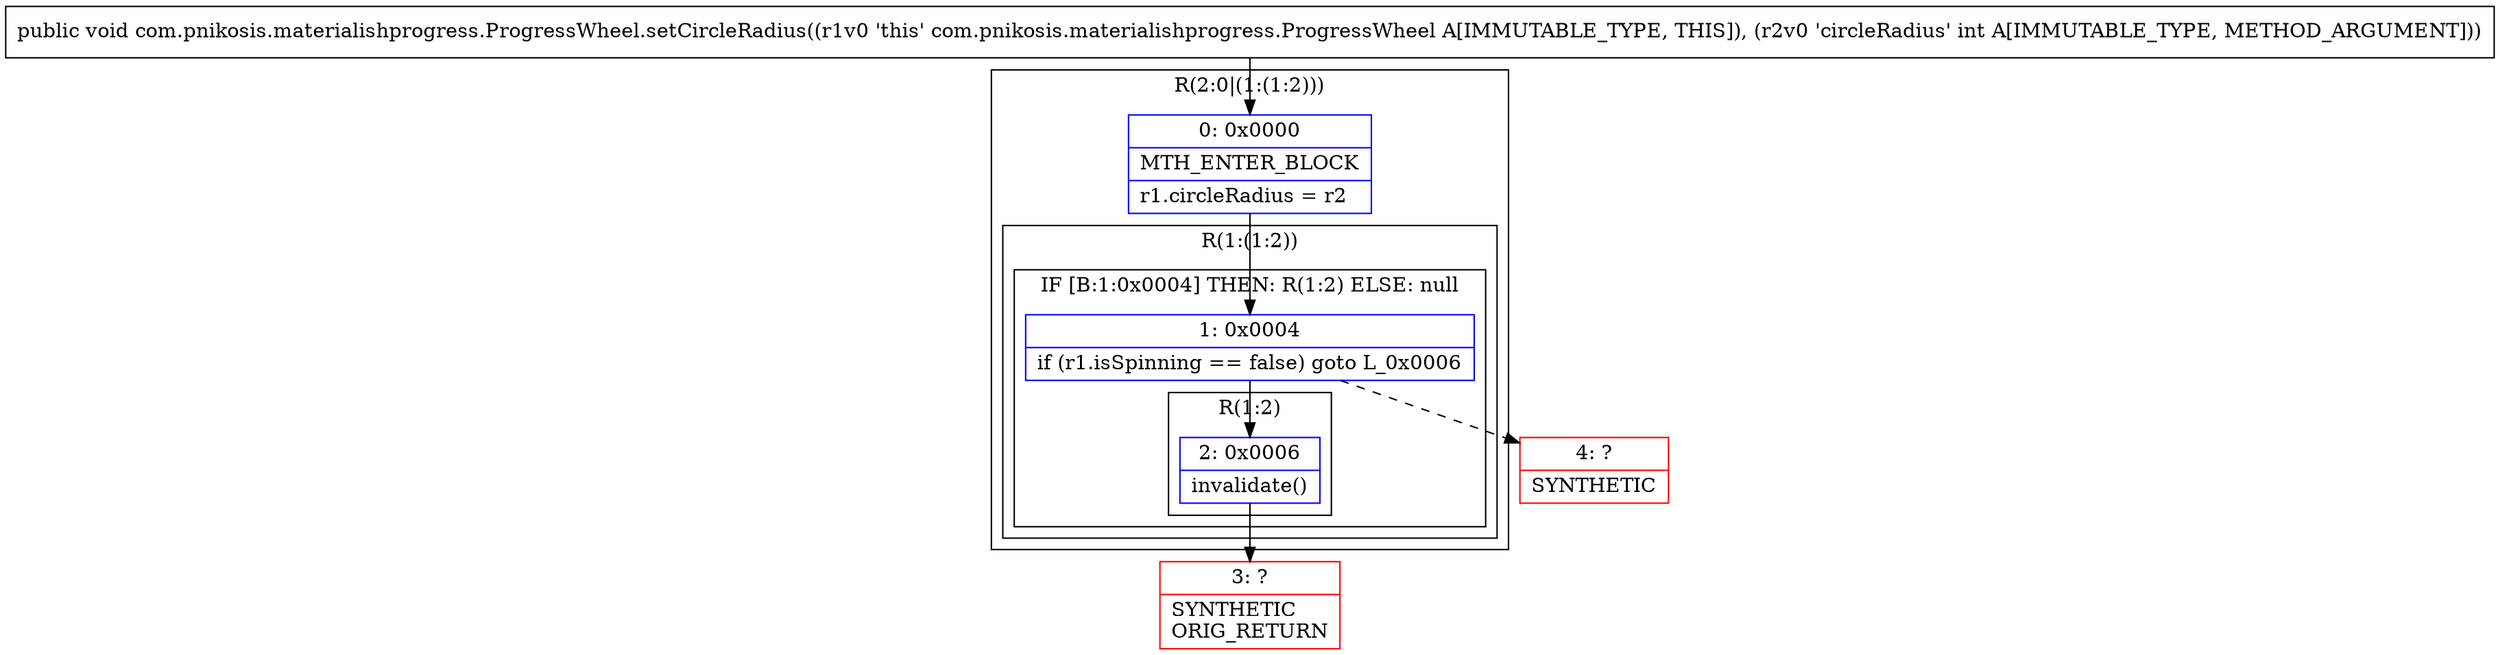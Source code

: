 digraph "CFG forcom.pnikosis.materialishprogress.ProgressWheel.setCircleRadius(I)V" {
subgraph cluster_Region_1286886635 {
label = "R(2:0|(1:(1:2)))";
node [shape=record,color=blue];
Node_0 [shape=record,label="{0\:\ 0x0000|MTH_ENTER_BLOCK\l|r1.circleRadius = r2\l}"];
subgraph cluster_Region_579532530 {
label = "R(1:(1:2))";
node [shape=record,color=blue];
subgraph cluster_IfRegion_977792822 {
label = "IF [B:1:0x0004] THEN: R(1:2) ELSE: null";
node [shape=record,color=blue];
Node_1 [shape=record,label="{1\:\ 0x0004|if (r1.isSpinning == false) goto L_0x0006\l}"];
subgraph cluster_Region_647639089 {
label = "R(1:2)";
node [shape=record,color=blue];
Node_2 [shape=record,label="{2\:\ 0x0006|invalidate()\l}"];
}
}
}
}
Node_3 [shape=record,color=red,label="{3\:\ ?|SYNTHETIC\lORIG_RETURN\l}"];
Node_4 [shape=record,color=red,label="{4\:\ ?|SYNTHETIC\l}"];
MethodNode[shape=record,label="{public void com.pnikosis.materialishprogress.ProgressWheel.setCircleRadius((r1v0 'this' com.pnikosis.materialishprogress.ProgressWheel A[IMMUTABLE_TYPE, THIS]), (r2v0 'circleRadius' int A[IMMUTABLE_TYPE, METHOD_ARGUMENT])) }"];
MethodNode -> Node_0;
Node_0 -> Node_1;
Node_1 -> Node_2;
Node_1 -> Node_4[style=dashed];
Node_2 -> Node_3;
}

